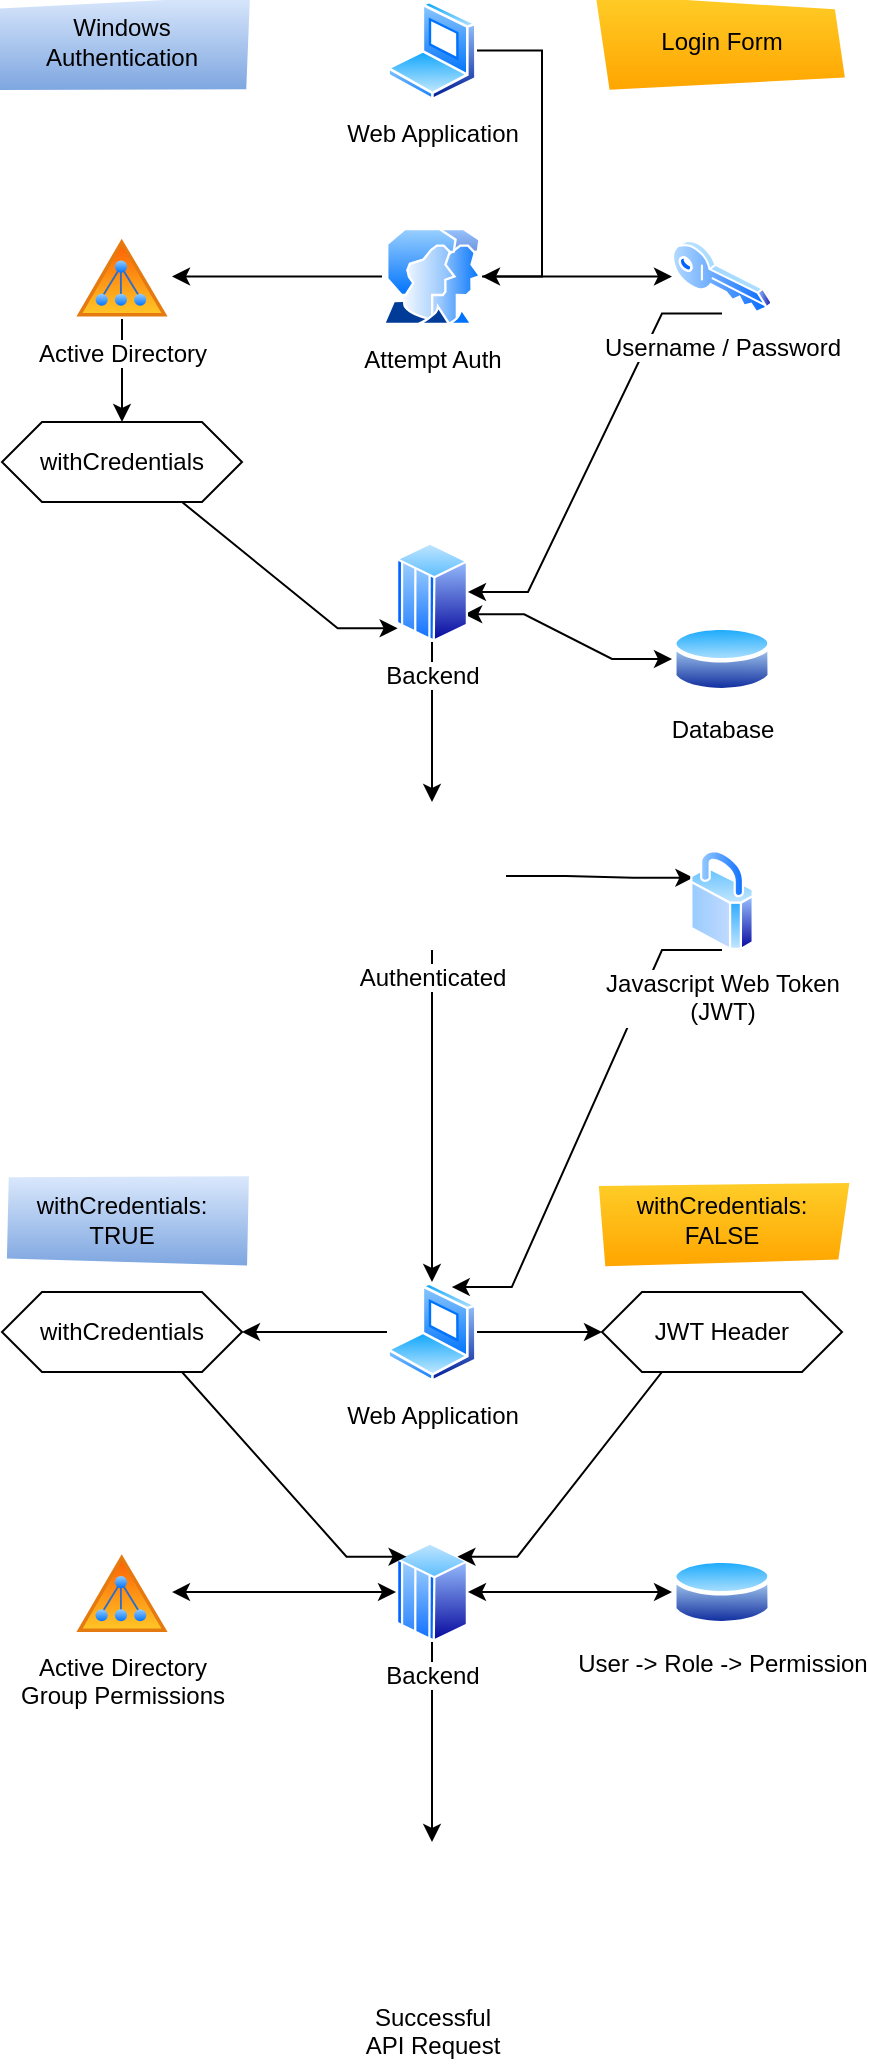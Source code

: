 <mxfile version="26.2.14">
  <diagram name="Page-1" id="wGtibNRsmG5wOhDM8mzO">
    <mxGraphModel dx="923" dy="896" grid="1" gridSize="10" guides="1" tooltips="1" connect="1" arrows="1" fold="1" page="1" pageScale="1" pageWidth="850" pageHeight="1100" math="0" shadow="0">
      <root>
        <mxCell id="0" />
        <mxCell id="1" parent="0" />
        <mxCell id="gOk6X0X04--0D01jsYTo-41" value="Database" style="image;aspect=fixed;perimeter=ellipsePerimeter;html=1;align=center;shadow=0;dashed=0;spacingTop=3;image=img/lib/active_directory/database.svg;" vertex="1" parent="1">
          <mxGeometry x="560" y="350" width="50" height="37" as="geometry" />
        </mxCell>
        <mxCell id="gOk6X0X04--0D01jsYTo-119" value="" style="edgeStyle=orthogonalEdgeStyle;rounded=0;orthogonalLoop=1;jettySize=auto;html=1;" edge="1" parent="1" source="gOk6X0X04--0D01jsYTo-50" target="gOk6X0X04--0D01jsYTo-67">
          <mxGeometry relative="1" as="geometry" />
        </mxCell>
        <mxCell id="gOk6X0X04--0D01jsYTo-50" value="Active Directory" style="image;aspect=fixed;perimeter=ellipsePerimeter;html=1;align=center;shadow=0;dashed=0;spacingTop=3;image=img/lib/active_directory/active_directory.svg;" vertex="1" parent="1">
          <mxGeometry x="260" y="156" width="50" height="42.5" as="geometry" />
        </mxCell>
        <mxCell id="gOk6X0X04--0D01jsYTo-72" style="edgeStyle=entityRelationEdgeStyle;rounded=0;orthogonalLoop=1;jettySize=auto;html=1;exitX=0.5;exitY=1;exitDx=0;exitDy=0;entryX=1;entryY=0.5;entryDx=0;entryDy=0;" edge="1" parent="1" source="gOk6X0X04--0D01jsYTo-51" target="gOk6X0X04--0D01jsYTo-52">
          <mxGeometry relative="1" as="geometry" />
        </mxCell>
        <mxCell id="gOk6X0X04--0D01jsYTo-51" value="Username / Password" style="image;aspect=fixed;perimeter=ellipsePerimeter;html=1;align=center;shadow=0;dashed=0;spacingTop=3;image=img/lib/active_directory/key.svg;" vertex="1" parent="1">
          <mxGeometry x="560" y="158.75" width="50" height="37" as="geometry" />
        </mxCell>
        <mxCell id="gOk6X0X04--0D01jsYTo-80" value="" style="edgeStyle=orthogonalEdgeStyle;rounded=0;orthogonalLoop=1;jettySize=auto;html=1;" edge="1" parent="1" source="gOk6X0X04--0D01jsYTo-52" target="gOk6X0X04--0D01jsYTo-78">
          <mxGeometry relative="1" as="geometry" />
        </mxCell>
        <mxCell id="gOk6X0X04--0D01jsYTo-112" style="edgeStyle=entityRelationEdgeStyle;rounded=0;orthogonalLoop=1;jettySize=auto;html=1;exitX=1;exitY=0.75;exitDx=0;exitDy=0;entryX=0;entryY=0.5;entryDx=0;entryDy=0;startArrow=classic;startFill=1;" edge="1" parent="1" source="gOk6X0X04--0D01jsYTo-52" target="gOk6X0X04--0D01jsYTo-41">
          <mxGeometry relative="1" as="geometry" />
        </mxCell>
        <mxCell id="gOk6X0X04--0D01jsYTo-52" value="Backend" style="image;aspect=fixed;perimeter=ellipsePerimeter;html=1;align=center;shadow=0;dashed=0;spacingTop=3;image=img/lib/active_directory/mainframe_host.svg;" vertex="1" parent="1">
          <mxGeometry x="422" y="310" width="36" height="50" as="geometry" />
        </mxCell>
        <mxCell id="gOk6X0X04--0D01jsYTo-64" value="" style="edgeStyle=entityRelationEdgeStyle;rounded=0;orthogonalLoop=1;jettySize=auto;html=1;" edge="1" parent="1" source="gOk6X0X04--0D01jsYTo-53" target="gOk6X0X04--0D01jsYTo-63">
          <mxGeometry relative="1" as="geometry" />
        </mxCell>
        <mxCell id="gOk6X0X04--0D01jsYTo-53" value="Web Application" style="image;aspect=fixed;perimeter=ellipsePerimeter;html=1;align=center;shadow=0;dashed=0;spacingTop=3;image=img/lib/active_directory/laptop_client.svg;" vertex="1" parent="1">
          <mxGeometry x="417.5" y="39.25" width="45" height="50" as="geometry" />
        </mxCell>
        <mxCell id="gOk6X0X04--0D01jsYTo-65" value="" style="edgeStyle=entityRelationEdgeStyle;rounded=0;orthogonalLoop=1;jettySize=auto;html=1;" edge="1" parent="1" source="gOk6X0X04--0D01jsYTo-63" target="gOk6X0X04--0D01jsYTo-50">
          <mxGeometry relative="1" as="geometry" />
        </mxCell>
        <mxCell id="gOk6X0X04--0D01jsYTo-66" value="" style="edgeStyle=entityRelationEdgeStyle;rounded=0;orthogonalLoop=1;jettySize=auto;html=1;" edge="1" parent="1" source="gOk6X0X04--0D01jsYTo-63" target="gOk6X0X04--0D01jsYTo-51">
          <mxGeometry relative="1" as="geometry" />
        </mxCell>
        <mxCell id="gOk6X0X04--0D01jsYTo-63" value="Attempt Auth" style="image;aspect=fixed;perimeter=ellipsePerimeter;html=1;align=center;shadow=0;dashed=0;spacingTop=3;image=img/lib/active_directory/user_accounts.svg;" vertex="1" parent="1">
          <mxGeometry x="415" y="153" width="50" height="48.5" as="geometry" />
        </mxCell>
        <mxCell id="gOk6X0X04--0D01jsYTo-67" value="withCredentials" style="shape=hexagon;perimeter=hexagonPerimeter2;whiteSpace=wrap;html=1;fixedSize=1;" vertex="1" parent="1">
          <mxGeometry x="225" y="250" width="120" height="40" as="geometry" />
        </mxCell>
        <mxCell id="gOk6X0X04--0D01jsYTo-68" style="edgeStyle=orthogonalEdgeStyle;rounded=0;orthogonalLoop=1;jettySize=auto;html=1;exitX=0.5;exitY=1;exitDx=0;exitDy=0;" edge="1" parent="1" source="gOk6X0X04--0D01jsYTo-67" target="gOk6X0X04--0D01jsYTo-67">
          <mxGeometry relative="1" as="geometry" />
        </mxCell>
        <mxCell id="gOk6X0X04--0D01jsYTo-77" style="edgeStyle=entityRelationEdgeStyle;rounded=0;orthogonalLoop=1;jettySize=auto;html=1;exitX=0.5;exitY=1;exitDx=0;exitDy=0;entryX=0.023;entryY=0.863;entryDx=0;entryDy=0;entryPerimeter=0;" edge="1" parent="1" source="gOk6X0X04--0D01jsYTo-67" target="gOk6X0X04--0D01jsYTo-52">
          <mxGeometry relative="1" as="geometry" />
        </mxCell>
        <mxCell id="gOk6X0X04--0D01jsYTo-108" style="edgeStyle=entityRelationEdgeStyle;rounded=0;orthogonalLoop=1;jettySize=auto;html=1;exitX=1;exitY=0.5;exitDx=0;exitDy=0;entryX=0;entryY=0.25;entryDx=0;entryDy=0;" edge="1" parent="1" source="gOk6X0X04--0D01jsYTo-78" target="gOk6X0X04--0D01jsYTo-107">
          <mxGeometry relative="1" as="geometry" />
        </mxCell>
        <mxCell id="gOk6X0X04--0D01jsYTo-117" style="edgeStyle=orthogonalEdgeStyle;rounded=0;orthogonalLoop=1;jettySize=auto;html=1;exitX=0.5;exitY=1;exitDx=0;exitDy=0;entryX=0.5;entryY=0;entryDx=0;entryDy=0;" edge="1" parent="1" source="gOk6X0X04--0D01jsYTo-78" target="gOk6X0X04--0D01jsYTo-83">
          <mxGeometry relative="1" as="geometry" />
        </mxCell>
        <mxCell id="gOk6X0X04--0D01jsYTo-78" value="Authenticated" style="shape=image;html=1;verticalAlign=top;verticalLabelPosition=bottom;labelBackgroundColor=#ffffff;imageAspect=0;aspect=fixed;image=https://cdn4.iconfinder.com/data/icons/web-ui-color/128/Checkmark-128.png" vertex="1" parent="1">
          <mxGeometry x="403" y="440" width="74" height="74" as="geometry" />
        </mxCell>
        <mxCell id="gOk6X0X04--0D01jsYTo-91" value="" style="edgeStyle=orthogonalEdgeStyle;rounded=0;orthogonalLoop=1;jettySize=auto;html=1;" edge="1" parent="1" source="gOk6X0X04--0D01jsYTo-83" target="gOk6X0X04--0D01jsYTo-89">
          <mxGeometry relative="1" as="geometry" />
        </mxCell>
        <mxCell id="gOk6X0X04--0D01jsYTo-92" value="" style="edgeStyle=orthogonalEdgeStyle;rounded=0;orthogonalLoop=1;jettySize=auto;html=1;" edge="1" parent="1" source="gOk6X0X04--0D01jsYTo-83" target="gOk6X0X04--0D01jsYTo-90">
          <mxGeometry relative="1" as="geometry" />
        </mxCell>
        <mxCell id="gOk6X0X04--0D01jsYTo-83" value="Web Application" style="image;aspect=fixed;perimeter=ellipsePerimeter;html=1;align=center;shadow=0;dashed=0;spacingTop=3;image=img/lib/active_directory/laptop_client.svg;" vertex="1" parent="1">
          <mxGeometry x="417.5" y="680" width="45" height="50" as="geometry" />
        </mxCell>
        <mxCell id="gOk6X0X04--0D01jsYTo-96" value="" style="edgeStyle=orthogonalEdgeStyle;rounded=0;orthogonalLoop=1;jettySize=auto;html=1;startArrow=classic;startFill=1;" edge="1" parent="1" source="gOk6X0X04--0D01jsYTo-85" target="gOk6X0X04--0D01jsYTo-93">
          <mxGeometry relative="1" as="geometry" />
        </mxCell>
        <mxCell id="gOk6X0X04--0D01jsYTo-97" value="" style="edgeStyle=orthogonalEdgeStyle;rounded=0;orthogonalLoop=1;jettySize=auto;html=1;startArrow=classic;startFill=1;" edge="1" parent="1" source="gOk6X0X04--0D01jsYTo-85" target="gOk6X0X04--0D01jsYTo-94">
          <mxGeometry relative="1" as="geometry" />
        </mxCell>
        <mxCell id="gOk6X0X04--0D01jsYTo-118" value="" style="edgeStyle=orthogonalEdgeStyle;rounded=0;orthogonalLoop=1;jettySize=auto;html=1;" edge="1" parent="1" source="gOk6X0X04--0D01jsYTo-85" target="gOk6X0X04--0D01jsYTo-103">
          <mxGeometry relative="1" as="geometry" />
        </mxCell>
        <mxCell id="gOk6X0X04--0D01jsYTo-85" value="Backend" style="image;aspect=fixed;perimeter=ellipsePerimeter;html=1;align=center;shadow=0;dashed=0;spacingTop=3;image=img/lib/active_directory/mainframe_host.svg;" vertex="1" parent="1">
          <mxGeometry x="422" y="810" width="36" height="50" as="geometry" />
        </mxCell>
        <mxCell id="gOk6X0X04--0D01jsYTo-86" value="Windows Authentication" style="rounded=0;whiteSpace=wrap;html=1;dashed=1;shadow=0;strokeColor=none;fillColor=#dae8fc;gradientColor=#7ea6e0;sketch=1;curveFitting=1;jiggle=2;" vertex="1" parent="1">
          <mxGeometry x="225" y="40" width="120" height="40" as="geometry" />
        </mxCell>
        <mxCell id="gOk6X0X04--0D01jsYTo-88" value="Login Form" style="rounded=0;whiteSpace=wrap;html=1;dashed=1;glass=0;fillColor=#ffcd28;strokeColor=none;gradientColor=#ffa500;sketch=1;curveFitting=1;jiggle=2;" vertex="1" parent="1">
          <mxGeometry x="525" y="40" width="120" height="40" as="geometry" />
        </mxCell>
        <mxCell id="gOk6X0X04--0D01jsYTo-100" style="edgeStyle=entityRelationEdgeStyle;rounded=0;orthogonalLoop=1;jettySize=auto;html=1;exitX=0.5;exitY=1;exitDx=0;exitDy=0;entryX=0;entryY=0;entryDx=0;entryDy=0;" edge="1" parent="1" source="gOk6X0X04--0D01jsYTo-89" target="gOk6X0X04--0D01jsYTo-85">
          <mxGeometry relative="1" as="geometry" />
        </mxCell>
        <mxCell id="gOk6X0X04--0D01jsYTo-89" value="withCredentials" style="shape=hexagon;perimeter=hexagonPerimeter2;whiteSpace=wrap;html=1;fixedSize=1;" vertex="1" parent="1">
          <mxGeometry x="225" y="685" width="120" height="40" as="geometry" />
        </mxCell>
        <mxCell id="gOk6X0X04--0D01jsYTo-102" style="edgeStyle=entityRelationEdgeStyle;rounded=0;orthogonalLoop=1;jettySize=auto;html=1;exitX=0.5;exitY=1;exitDx=0;exitDy=0;entryX=1;entryY=0;entryDx=0;entryDy=0;" edge="1" parent="1" source="gOk6X0X04--0D01jsYTo-90" target="gOk6X0X04--0D01jsYTo-85">
          <mxGeometry relative="1" as="geometry" />
        </mxCell>
        <mxCell id="gOk6X0X04--0D01jsYTo-90" value="JWT Header" style="shape=hexagon;perimeter=hexagonPerimeter2;whiteSpace=wrap;html=1;fixedSize=1;" vertex="1" parent="1">
          <mxGeometry x="525" y="685" width="120" height="40" as="geometry" />
        </mxCell>
        <mxCell id="gOk6X0X04--0D01jsYTo-93" value="Active Directory&lt;div&gt;Group Permissions&lt;/div&gt;" style="image;aspect=fixed;perimeter=ellipsePerimeter;html=1;align=center;shadow=0;dashed=0;spacingTop=3;image=img/lib/active_directory/active_directory.svg;" vertex="1" parent="1">
          <mxGeometry x="260" y="813.75" width="50" height="42.5" as="geometry" />
        </mxCell>
        <mxCell id="gOk6X0X04--0D01jsYTo-94" value="User -&amp;gt; Role -&amp;gt; Permission" style="image;aspect=fixed;perimeter=ellipsePerimeter;html=1;align=center;shadow=0;dashed=0;spacingTop=3;image=img/lib/active_directory/database.svg;" vertex="1" parent="1">
          <mxGeometry x="560" y="816.5" width="50" height="37" as="geometry" />
        </mxCell>
        <mxCell id="gOk6X0X04--0D01jsYTo-98" value="withCredentials:&lt;div&gt;TRUE&lt;/div&gt;" style="rounded=0;whiteSpace=wrap;html=1;shadow=0;strokeColor=none;fillColor=#dae8fc;gradientColor=#7ea6e0;glass=0;sketch=1;curveFitting=1;jiggle=2;" vertex="1" parent="1">
          <mxGeometry x="225" y="629.25" width="120" height="40" as="geometry" />
        </mxCell>
        <mxCell id="gOk6X0X04--0D01jsYTo-99" value="withCredentials:&lt;div&gt;FALSE&lt;/div&gt;" style="rounded=0;whiteSpace=wrap;html=1;shadow=0;strokeColor=none;fillColor=#ffcd28;gradientColor=#ffa500;glass=0;sketch=1;curveFitting=1;jiggle=2;" vertex="1" parent="1">
          <mxGeometry x="525" y="629.25" width="120" height="40" as="geometry" />
        </mxCell>
        <mxCell id="gOk6X0X04--0D01jsYTo-103" value="Successful&lt;div&gt;API Request&lt;/div&gt;" style="shape=image;html=1;verticalAlign=top;verticalLabelPosition=bottom;labelBackgroundColor=#ffffff;imageAspect=0;aspect=fixed;image=https://cdn4.iconfinder.com/data/icons/web-ui-color/128/Checkmark-128.png" vertex="1" parent="1">
          <mxGeometry x="403" y="960" width="74" height="74" as="geometry" />
        </mxCell>
        <mxCell id="gOk6X0X04--0D01jsYTo-110" style="edgeStyle=entityRelationEdgeStyle;rounded=0;orthogonalLoop=1;jettySize=auto;html=1;exitX=0.5;exitY=1;exitDx=0;exitDy=0;entryX=0.75;entryY=0;entryDx=0;entryDy=0;" edge="1" parent="1" source="gOk6X0X04--0D01jsYTo-107" target="gOk6X0X04--0D01jsYTo-83">
          <mxGeometry relative="1" as="geometry" />
        </mxCell>
        <mxCell id="gOk6X0X04--0D01jsYTo-107" value="Javascript Web Token&lt;div&gt;(JWT)&lt;/div&gt;" style="image;aspect=fixed;perimeter=ellipsePerimeter;html=1;align=center;shadow=0;dashed=0;spacingTop=3;image=img/lib/active_directory/secure.svg;" vertex="1" parent="1">
          <mxGeometry x="569" y="464" width="32" height="50" as="geometry" />
        </mxCell>
      </root>
    </mxGraphModel>
  </diagram>
</mxfile>
